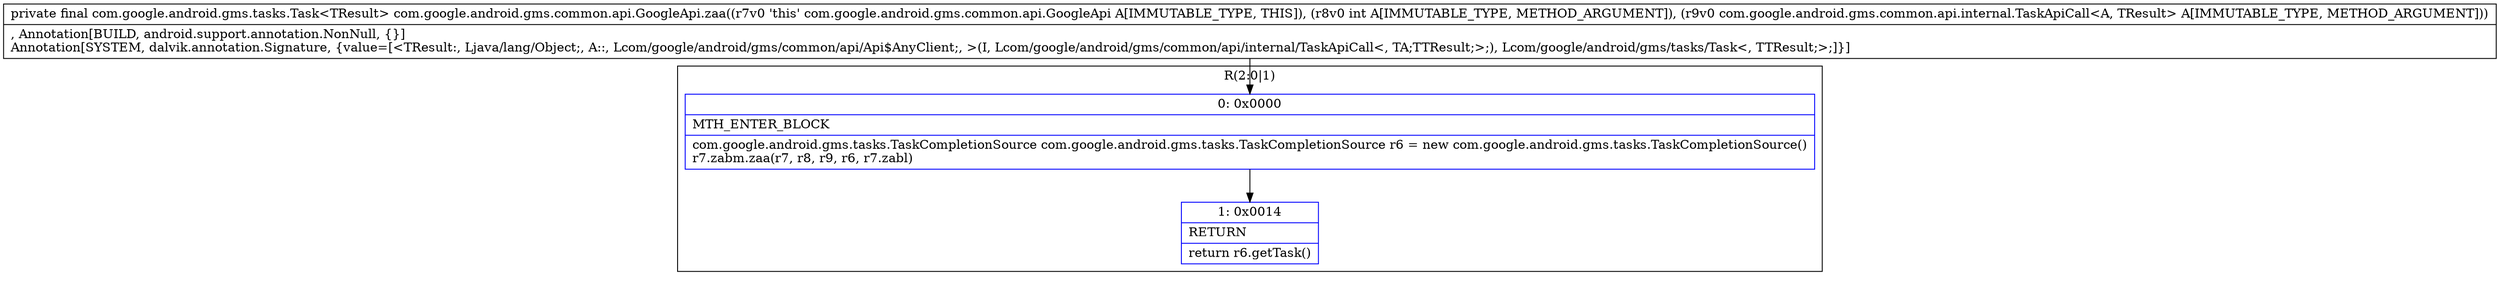 digraph "CFG forcom.google.android.gms.common.api.GoogleApi.zaa(ILcom\/google\/android\/gms\/common\/api\/internal\/TaskApiCall;)Lcom\/google\/android\/gms\/tasks\/Task;" {
subgraph cluster_Region_767410572 {
label = "R(2:0|1)";
node [shape=record,color=blue];
Node_0 [shape=record,label="{0\:\ 0x0000|MTH_ENTER_BLOCK\l|com.google.android.gms.tasks.TaskCompletionSource com.google.android.gms.tasks.TaskCompletionSource r6 = new com.google.android.gms.tasks.TaskCompletionSource()\lr7.zabm.zaa(r7, r8, r9, r6, r7.zabl)\l}"];
Node_1 [shape=record,label="{1\:\ 0x0014|RETURN\l|return r6.getTask()\l}"];
}
MethodNode[shape=record,label="{private final com.google.android.gms.tasks.Task\<TResult\> com.google.android.gms.common.api.GoogleApi.zaa((r7v0 'this' com.google.android.gms.common.api.GoogleApi A[IMMUTABLE_TYPE, THIS]), (r8v0 int A[IMMUTABLE_TYPE, METHOD_ARGUMENT]), (r9v0 com.google.android.gms.common.api.internal.TaskApiCall\<A, TResult\> A[IMMUTABLE_TYPE, METHOD_ARGUMENT]))  | , Annotation[BUILD, android.support.annotation.NonNull, \{\}]\lAnnotation[SYSTEM, dalvik.annotation.Signature, \{value=[\<TResult:, Ljava\/lang\/Object;, A::, Lcom\/google\/android\/gms\/common\/api\/Api$AnyClient;, \>(I, Lcom\/google\/android\/gms\/common\/api\/internal\/TaskApiCall\<, TA;TTResult;\>;), Lcom\/google\/android\/gms\/tasks\/Task\<, TTResult;\>;]\}]\l}"];
MethodNode -> Node_0;
Node_0 -> Node_1;
}

